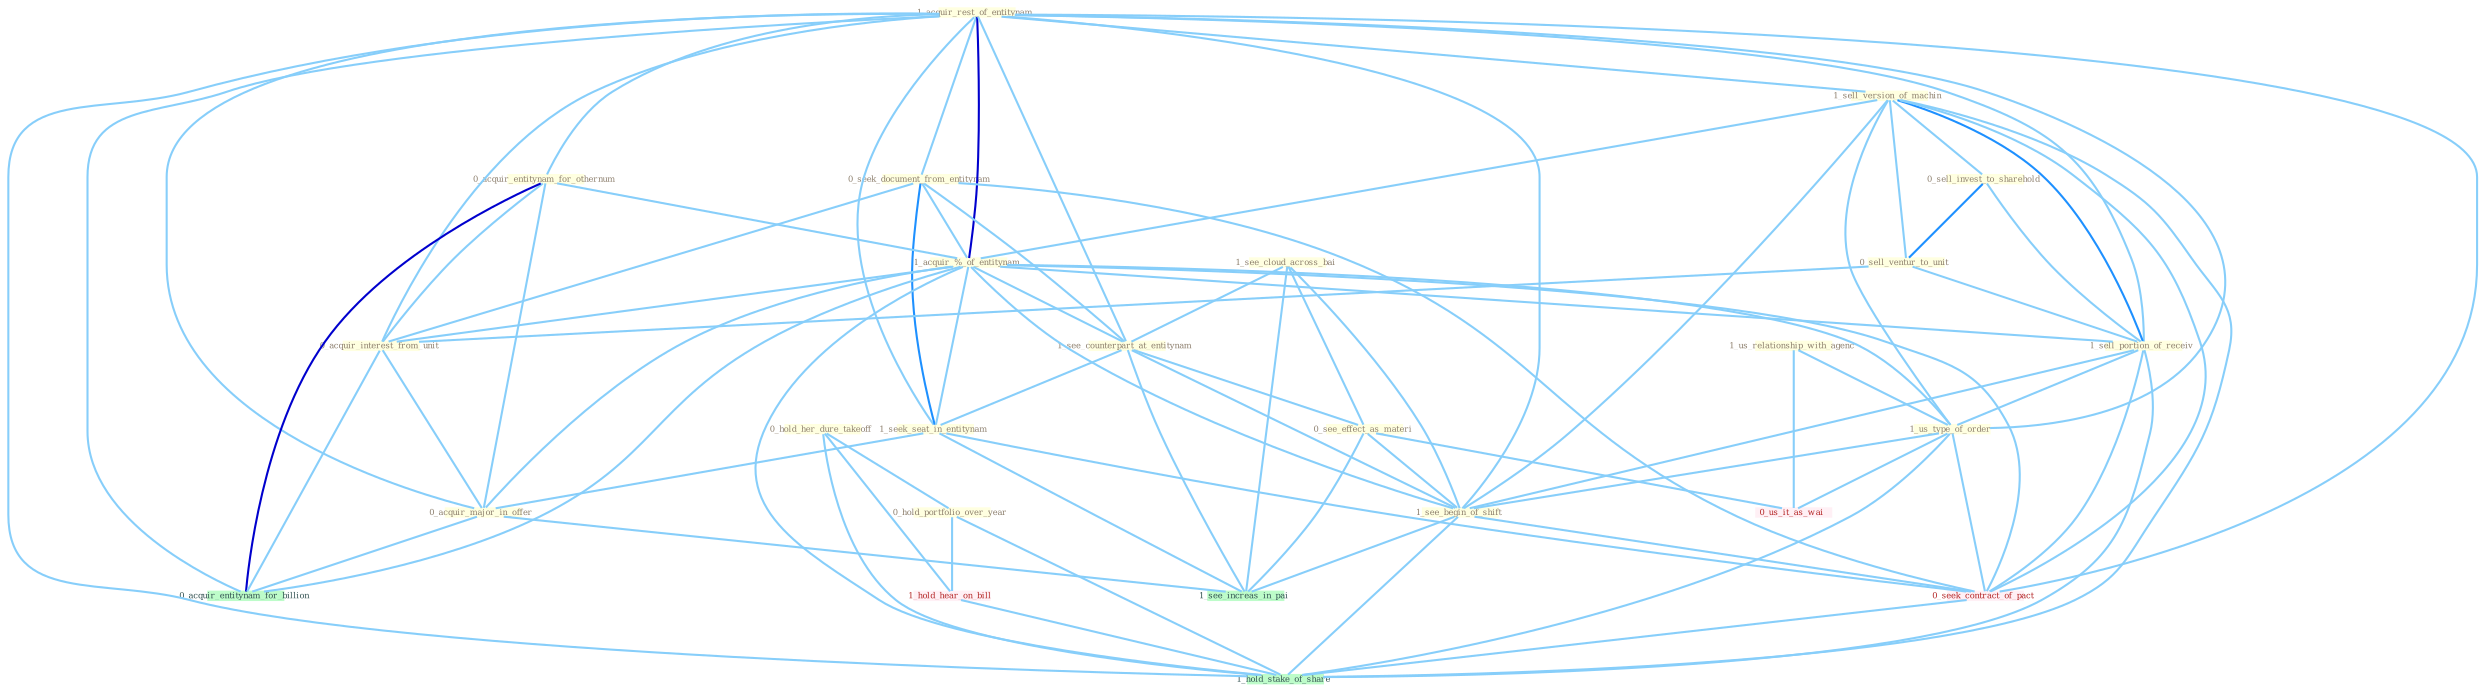 Graph G{ 
    node
    [shape=polygon,style=filled,width=.5,height=.06,color="#BDFCC9",fixedsize=true,fontsize=4,
    fontcolor="#2f4f4f"];
    {node
    [color="#ffffe0", fontcolor="#8b7d6b"] "1_see_cloud_across_bai " "1_acquir_rest_of_entitynam " "0_seek_document_from_entitynam " "1_us_relationship_with_agenc " "1_sell_version_of_machin " "0_acquir_entitynam_for_othernum " "0_sell_invest_to_sharehold " "1_acquir_%_of_entitynam " "1_see_counterpart_at_entitynam " "0_see_effect_as_materi " "1_seek_seat_in_entitynam " "0_sell_ventur_to_unit " "0_hold_her_dure_takeoff " "0_acquir_interest_from_unit " "1_sell_portion_of_receiv " "0_acquir_major_in_offer " "1_us_type_of_order " "1_see_begin_of_shift " "0_hold_portfolio_over_year "}
{node [color="#fff0f5", fontcolor="#b22222"] "0_seek_contract_of_pact " "0_us_it_as_wai " "1_hold_hear_on_bill "}
edge [color="#B0E2FF"];

	"1_see_cloud_across_bai " -- "1_see_counterpart_at_entitynam " [w="1", color="#87cefa" ];
	"1_see_cloud_across_bai " -- "0_see_effect_as_materi " [w="1", color="#87cefa" ];
	"1_see_cloud_across_bai " -- "1_see_begin_of_shift " [w="1", color="#87cefa" ];
	"1_see_cloud_across_bai " -- "1_see_increas_in_pai " [w="1", color="#87cefa" ];
	"1_acquir_rest_of_entitynam " -- "0_seek_document_from_entitynam " [w="1", color="#87cefa" ];
	"1_acquir_rest_of_entitynam " -- "1_sell_version_of_machin " [w="1", color="#87cefa" ];
	"1_acquir_rest_of_entitynam " -- "0_acquir_entitynam_for_othernum " [w="1", color="#87cefa" ];
	"1_acquir_rest_of_entitynam " -- "1_acquir_%_of_entitynam " [w="3", color="#0000cd" , len=0.6];
	"1_acquir_rest_of_entitynam " -- "1_see_counterpart_at_entitynam " [w="1", color="#87cefa" ];
	"1_acquir_rest_of_entitynam " -- "1_seek_seat_in_entitynam " [w="1", color="#87cefa" ];
	"1_acquir_rest_of_entitynam " -- "0_acquir_interest_from_unit " [w="1", color="#87cefa" ];
	"1_acquir_rest_of_entitynam " -- "1_sell_portion_of_receiv " [w="1", color="#87cefa" ];
	"1_acquir_rest_of_entitynam " -- "0_acquir_major_in_offer " [w="1", color="#87cefa" ];
	"1_acquir_rest_of_entitynam " -- "1_us_type_of_order " [w="1", color="#87cefa" ];
	"1_acquir_rest_of_entitynam " -- "1_see_begin_of_shift " [w="1", color="#87cefa" ];
	"1_acquir_rest_of_entitynam " -- "0_seek_contract_of_pact " [w="1", color="#87cefa" ];
	"1_acquir_rest_of_entitynam " -- "0_acquir_entitynam_for_billion " [w="1", color="#87cefa" ];
	"1_acquir_rest_of_entitynam " -- "1_hold_stake_of_share " [w="1", color="#87cefa" ];
	"0_seek_document_from_entitynam " -- "1_acquir_%_of_entitynam " [w="1", color="#87cefa" ];
	"0_seek_document_from_entitynam " -- "1_see_counterpart_at_entitynam " [w="1", color="#87cefa" ];
	"0_seek_document_from_entitynam " -- "1_seek_seat_in_entitynam " [w="2", color="#1e90ff" , len=0.8];
	"0_seek_document_from_entitynam " -- "0_acquir_interest_from_unit " [w="1", color="#87cefa" ];
	"0_seek_document_from_entitynam " -- "0_seek_contract_of_pact " [w="1", color="#87cefa" ];
	"1_us_relationship_with_agenc " -- "1_us_type_of_order " [w="1", color="#87cefa" ];
	"1_us_relationship_with_agenc " -- "0_us_it_as_wai " [w="1", color="#87cefa" ];
	"1_sell_version_of_machin " -- "0_sell_invest_to_sharehold " [w="1", color="#87cefa" ];
	"1_sell_version_of_machin " -- "1_acquir_%_of_entitynam " [w="1", color="#87cefa" ];
	"1_sell_version_of_machin " -- "0_sell_ventur_to_unit " [w="1", color="#87cefa" ];
	"1_sell_version_of_machin " -- "1_sell_portion_of_receiv " [w="2", color="#1e90ff" , len=0.8];
	"1_sell_version_of_machin " -- "1_us_type_of_order " [w="1", color="#87cefa" ];
	"1_sell_version_of_machin " -- "1_see_begin_of_shift " [w="1", color="#87cefa" ];
	"1_sell_version_of_machin " -- "0_seek_contract_of_pact " [w="1", color="#87cefa" ];
	"1_sell_version_of_machin " -- "1_hold_stake_of_share " [w="1", color="#87cefa" ];
	"0_acquir_entitynam_for_othernum " -- "1_acquir_%_of_entitynam " [w="1", color="#87cefa" ];
	"0_acquir_entitynam_for_othernum " -- "0_acquir_interest_from_unit " [w="1", color="#87cefa" ];
	"0_acquir_entitynam_for_othernum " -- "0_acquir_major_in_offer " [w="1", color="#87cefa" ];
	"0_acquir_entitynam_for_othernum " -- "0_acquir_entitynam_for_billion " [w="3", color="#0000cd" , len=0.6];
	"0_sell_invest_to_sharehold " -- "0_sell_ventur_to_unit " [w="2", color="#1e90ff" , len=0.8];
	"0_sell_invest_to_sharehold " -- "1_sell_portion_of_receiv " [w="1", color="#87cefa" ];
	"1_acquir_%_of_entitynam " -- "1_see_counterpart_at_entitynam " [w="1", color="#87cefa" ];
	"1_acquir_%_of_entitynam " -- "1_seek_seat_in_entitynam " [w="1", color="#87cefa" ];
	"1_acquir_%_of_entitynam " -- "0_acquir_interest_from_unit " [w="1", color="#87cefa" ];
	"1_acquir_%_of_entitynam " -- "1_sell_portion_of_receiv " [w="1", color="#87cefa" ];
	"1_acquir_%_of_entitynam " -- "0_acquir_major_in_offer " [w="1", color="#87cefa" ];
	"1_acquir_%_of_entitynam " -- "1_us_type_of_order " [w="1", color="#87cefa" ];
	"1_acquir_%_of_entitynam " -- "1_see_begin_of_shift " [w="1", color="#87cefa" ];
	"1_acquir_%_of_entitynam " -- "0_seek_contract_of_pact " [w="1", color="#87cefa" ];
	"1_acquir_%_of_entitynam " -- "0_acquir_entitynam_for_billion " [w="1", color="#87cefa" ];
	"1_acquir_%_of_entitynam " -- "1_hold_stake_of_share " [w="1", color="#87cefa" ];
	"1_see_counterpart_at_entitynam " -- "0_see_effect_as_materi " [w="1", color="#87cefa" ];
	"1_see_counterpart_at_entitynam " -- "1_seek_seat_in_entitynam " [w="1", color="#87cefa" ];
	"1_see_counterpart_at_entitynam " -- "1_see_begin_of_shift " [w="1", color="#87cefa" ];
	"1_see_counterpart_at_entitynam " -- "1_see_increas_in_pai " [w="1", color="#87cefa" ];
	"0_see_effect_as_materi " -- "1_see_begin_of_shift " [w="1", color="#87cefa" ];
	"0_see_effect_as_materi " -- "0_us_it_as_wai " [w="1", color="#87cefa" ];
	"0_see_effect_as_materi " -- "1_see_increas_in_pai " [w="1", color="#87cefa" ];
	"1_seek_seat_in_entitynam " -- "0_acquir_major_in_offer " [w="1", color="#87cefa" ];
	"1_seek_seat_in_entitynam " -- "0_seek_contract_of_pact " [w="1", color="#87cefa" ];
	"1_seek_seat_in_entitynam " -- "1_see_increas_in_pai " [w="1", color="#87cefa" ];
	"0_sell_ventur_to_unit " -- "0_acquir_interest_from_unit " [w="1", color="#87cefa" ];
	"0_sell_ventur_to_unit " -- "1_sell_portion_of_receiv " [w="1", color="#87cefa" ];
	"0_hold_her_dure_takeoff " -- "0_hold_portfolio_over_year " [w="1", color="#87cefa" ];
	"0_hold_her_dure_takeoff " -- "1_hold_hear_on_bill " [w="1", color="#87cefa" ];
	"0_hold_her_dure_takeoff " -- "1_hold_stake_of_share " [w="1", color="#87cefa" ];
	"0_acquir_interest_from_unit " -- "0_acquir_major_in_offer " [w="1", color="#87cefa" ];
	"0_acquir_interest_from_unit " -- "0_acquir_entitynam_for_billion " [w="1", color="#87cefa" ];
	"1_sell_portion_of_receiv " -- "1_us_type_of_order " [w="1", color="#87cefa" ];
	"1_sell_portion_of_receiv " -- "1_see_begin_of_shift " [w="1", color="#87cefa" ];
	"1_sell_portion_of_receiv " -- "0_seek_contract_of_pact " [w="1", color="#87cefa" ];
	"1_sell_portion_of_receiv " -- "1_hold_stake_of_share " [w="1", color="#87cefa" ];
	"0_acquir_major_in_offer " -- "0_acquir_entitynam_for_billion " [w="1", color="#87cefa" ];
	"0_acquir_major_in_offer " -- "1_see_increas_in_pai " [w="1", color="#87cefa" ];
	"1_us_type_of_order " -- "1_see_begin_of_shift " [w="1", color="#87cefa" ];
	"1_us_type_of_order " -- "0_seek_contract_of_pact " [w="1", color="#87cefa" ];
	"1_us_type_of_order " -- "0_us_it_as_wai " [w="1", color="#87cefa" ];
	"1_us_type_of_order " -- "1_hold_stake_of_share " [w="1", color="#87cefa" ];
	"1_see_begin_of_shift " -- "0_seek_contract_of_pact " [w="1", color="#87cefa" ];
	"1_see_begin_of_shift " -- "1_see_increas_in_pai " [w="1", color="#87cefa" ];
	"1_see_begin_of_shift " -- "1_hold_stake_of_share " [w="1", color="#87cefa" ];
	"0_hold_portfolio_over_year " -- "1_hold_hear_on_bill " [w="1", color="#87cefa" ];
	"0_hold_portfolio_over_year " -- "1_hold_stake_of_share " [w="1", color="#87cefa" ];
	"0_seek_contract_of_pact " -- "1_hold_stake_of_share " [w="1", color="#87cefa" ];
	"1_hold_hear_on_bill " -- "1_hold_stake_of_share " [w="1", color="#87cefa" ];
}